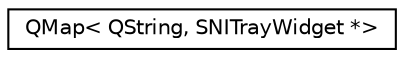 digraph "类继承关系图"
{
  edge [fontname="Helvetica",fontsize="10",labelfontname="Helvetica",labelfontsize="10"];
  node [fontname="Helvetica",fontsize="10",shape=record];
  rankdir="LR";
  Node0 [label="QMap\< QString, SNITrayWidget *\>",height=0.2,width=0.4,color="black", fillcolor="white", style="filled",URL="$class_q_map.html"];
}
